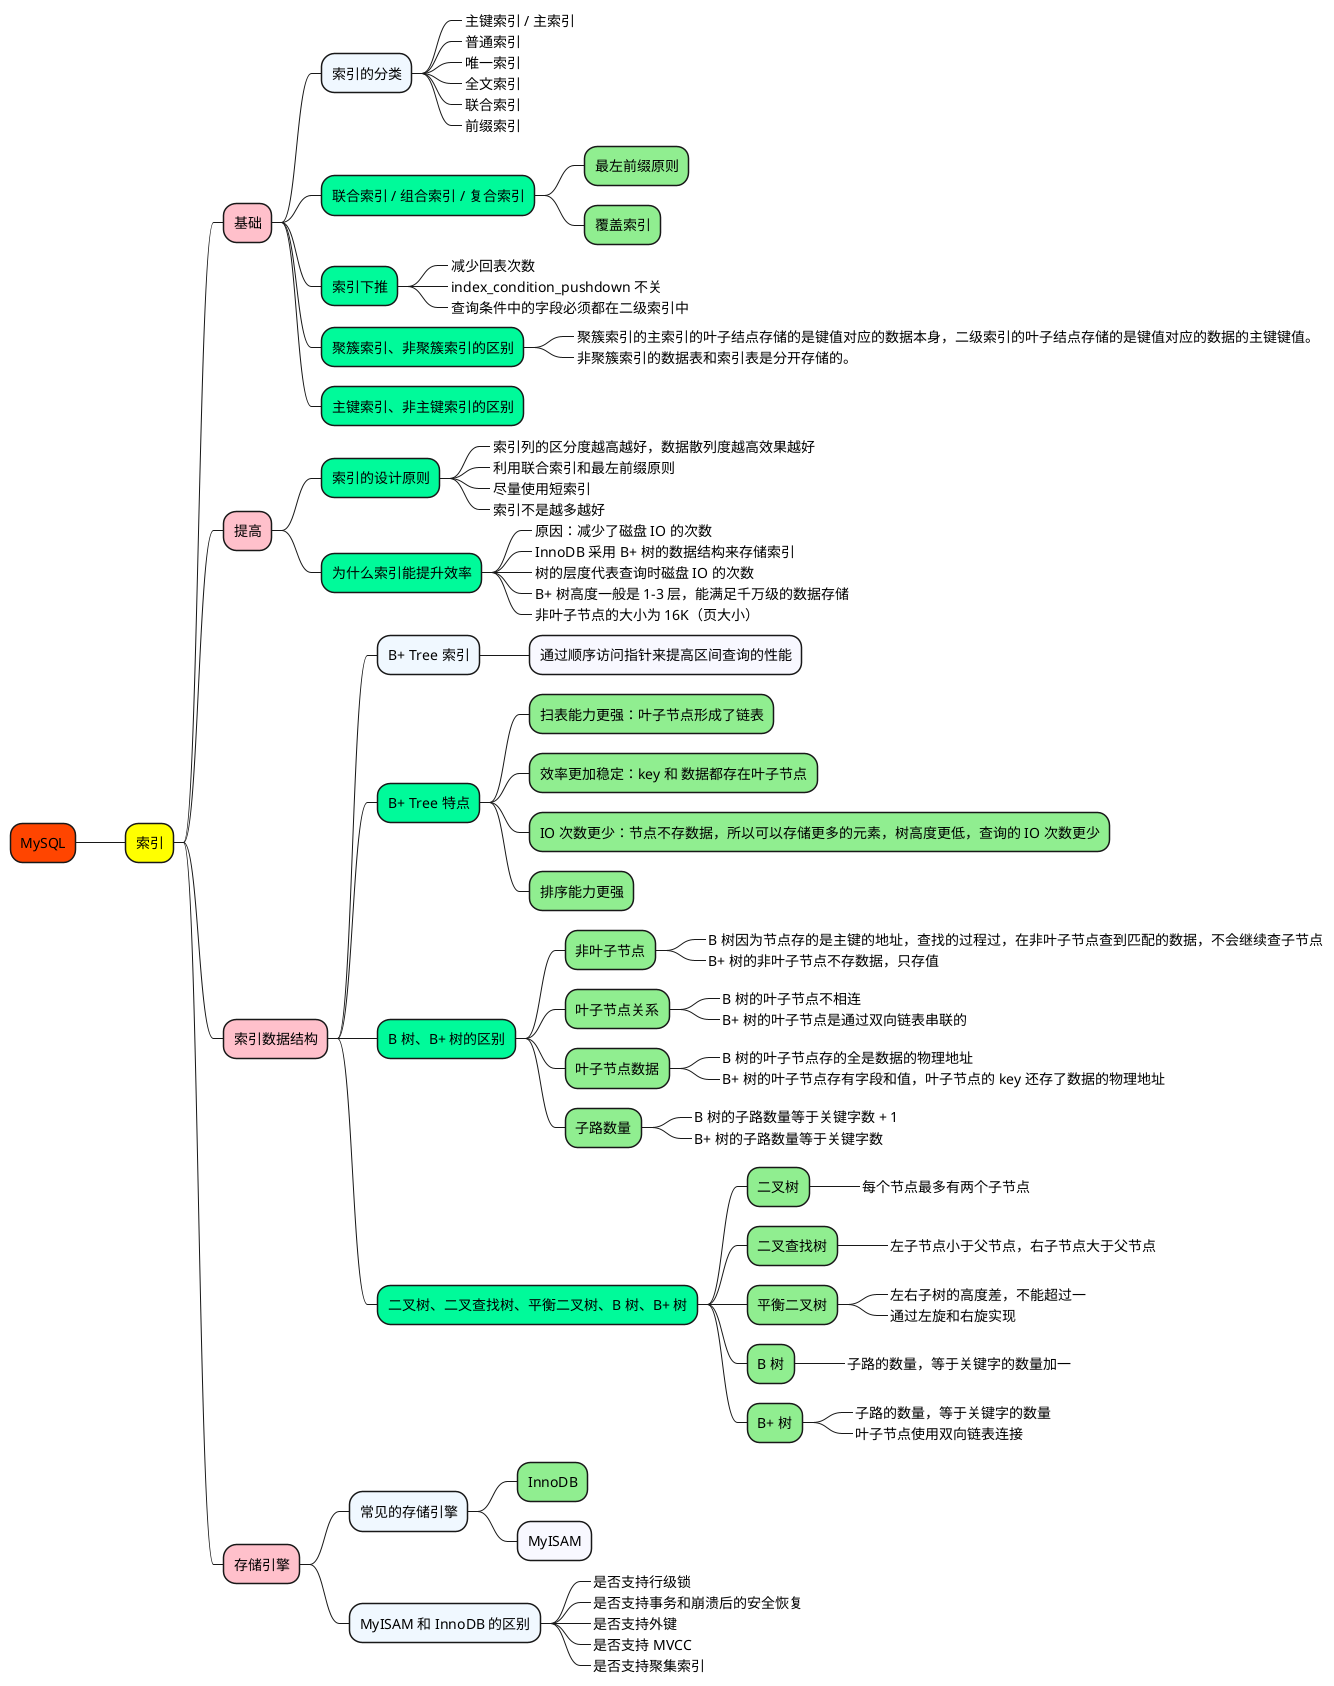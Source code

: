 @startmindmap

+[#OrangeRed] MySQL

++[#yellow] 索引

+++[#Pink] 基础

++++[#AliceBlue] 索引的分类
+++++[#GhostWhite]_ 主键索引 / 主索引
+++++[#GhostWhite]_ 普通索引
+++++[#GhostWhite]_ 唯一索引
+++++[#GhostWhite]_ 全文索引
+++++[#GhostWhite]_ 联合索引
+++++[#GhostWhite]_ 前缀索引

++++[#MediumSpringGreen] 联合索引 / 组合索引 / 复合索引
+++++[#LightGreen] 最左前缀原则
+++++[#LightGreen] 覆盖索引

++++[#MediumSpringGreen] 索引下推
+++++[#LightGreen]_ 减少回表次数
+++++[#LightGreen]_ index_condition_pushdown 不关
+++++[#LightGreen]_ 查询条件中的字段必须都在二级索引中

++++[#MediumSpringGreen] 聚簇索引、非聚簇索引的区别
+++++[#LightGreen]_ 聚簇索引的主索引的叶子结点存储的是键值对应的数据本身，二级索引的叶子结点存储的是键值对应的数据的主键键值。
+++++[#LightGreen]_ 非聚簇索引的数据表和索引表是分开存储的。

++++[#MediumSpringGreen] 主键索引、非主键索引的区别


+++[#Pink] 提高

++++[#MediumSpringGreen] 索引的设计原则
+++++[#LightGreen]_ 索引列的区分度越高越好，数据散列度越高效果越好
+++++[#LightGreen]_ 利用联合索引和最左前缀原则
+++++[#LightGreen]_ 尽量使用短索引
+++++[#LightGreen]_ 索引不是越多越好

++++[#MediumSpringGreen] 为什么索引能提升效率
+++++[#LightGreen]_ 原因：减少了磁盘 IO 的次数
+++++[#LightGreen]_ InnoDB 采用 B+ 树的数据结构来存储索引
+++++[#LightGreen]_ 树的层度代表查询时磁盘 IO 的次数
+++++[#LightGreen]_ B+ 树高度一般是 1-3 层，能满足千万级的数据存储
+++++[#LightGreen]_ 非叶子节点的大小为 16K（页大小）

+++[#Pink] 索引数据结构

++++[#AliceBlue] B+ Tree 索引
+++++[#GhostWhite] 通过顺序访问指针来提高区间查询的性能

++++[#MediumSpringGreen] B+ Tree 特点
+++++[#LightGreen] 扫表能力更强：叶子节点形成了链表
+++++[#LightGreen] 效率更加稳定：key 和 数据都存在叶子节点
+++++[#LightGreen] IO 次数更少：节点不存数据，所以可以存储更多的元素，树高度更低，查询的 IO 次数更少
+++++[#LightGreen] 排序能力更强

++++[#MediumSpringGreen] B 树、B+ 树的区别
+++++[#LightGreen] 非叶子节点
++++++[#Aquamarine]_ B 树因为节点存的是主键的地址，查找的过程过，在非叶子节点查到匹配的数据，不会继续查子节点
++++++[#Aquamarine]_ B+ 树的非叶子节点不存数据，只存值
+++++[#LightGreen] 叶子节点关系
++++++[#Aquamarine]_ B 树的叶子节点不相连
++++++[#Aquamarine]_ B+ 树的叶子节点是通过双向链表串联的
+++++[#LightGreen] 叶子节点数据
++++++[#Aquamarine]_ B 树的叶子节点存的全是数据的物理地址
++++++[#Aquamarine]_ B+ 树的叶子节点存有字段和值，叶子节点的 key 还存了数据的物理地址
+++++[#LightGreen] 子路数量
++++++[#Aquamarine]_ B 树的子路数量等于关键字数 + 1
++++++[#Aquamarine]_ B+ 树的子路数量等于关键字数


++++[#MediumSpringGreen] 二叉树、二叉查找树、平衡二叉树、B 树、B+ 树
+++++[#LightGreen] 二叉树
++++++[#Aquamarine]_ 每个节点最多有两个子节点
+++++[#LightGreen] 二叉查找树
++++++[#Aquamarine]_ 左子节点小于父节点，右子节点大于父节点
+++++[#LightGreen] 平衡二叉树
++++++[#Aquamarine]_ 左右子树的高度差，不能超过一
++++++[#Aquamarine]_ 通过左旋和右旋实现
+++++[#LightGreen] B 树
++++++[#Aquamarine]_ 子路的数量，等于关键字的数量加一
+++++[#LightGreen] B+ 树
++++++[#Aquamarine]_ 子路的数量，等于关键字的数量
++++++[#Aquamarine]_ 叶子节点使用双向链表连接





+++[#Pink] 存储引擎

++++[#AliceBlue] 常见的存储引擎
+++++[#LightGreen] InnoDB
+++++[#GhostWhite] MyISAM

++++[#AliceBlue] MyISAM 和 InnoDB 的区别
+++++[#GhostWhite]_ 是否支持行级锁
+++++[#GhostWhite]_ 是否支持事务和崩溃后的安全恢复
+++++[#GhostWhite]_ 是否支持外键
+++++[#GhostWhite]_ 是否支持 MVCC
+++++[#GhostWhite]_ 是否支持聚集索引


@endmindmap